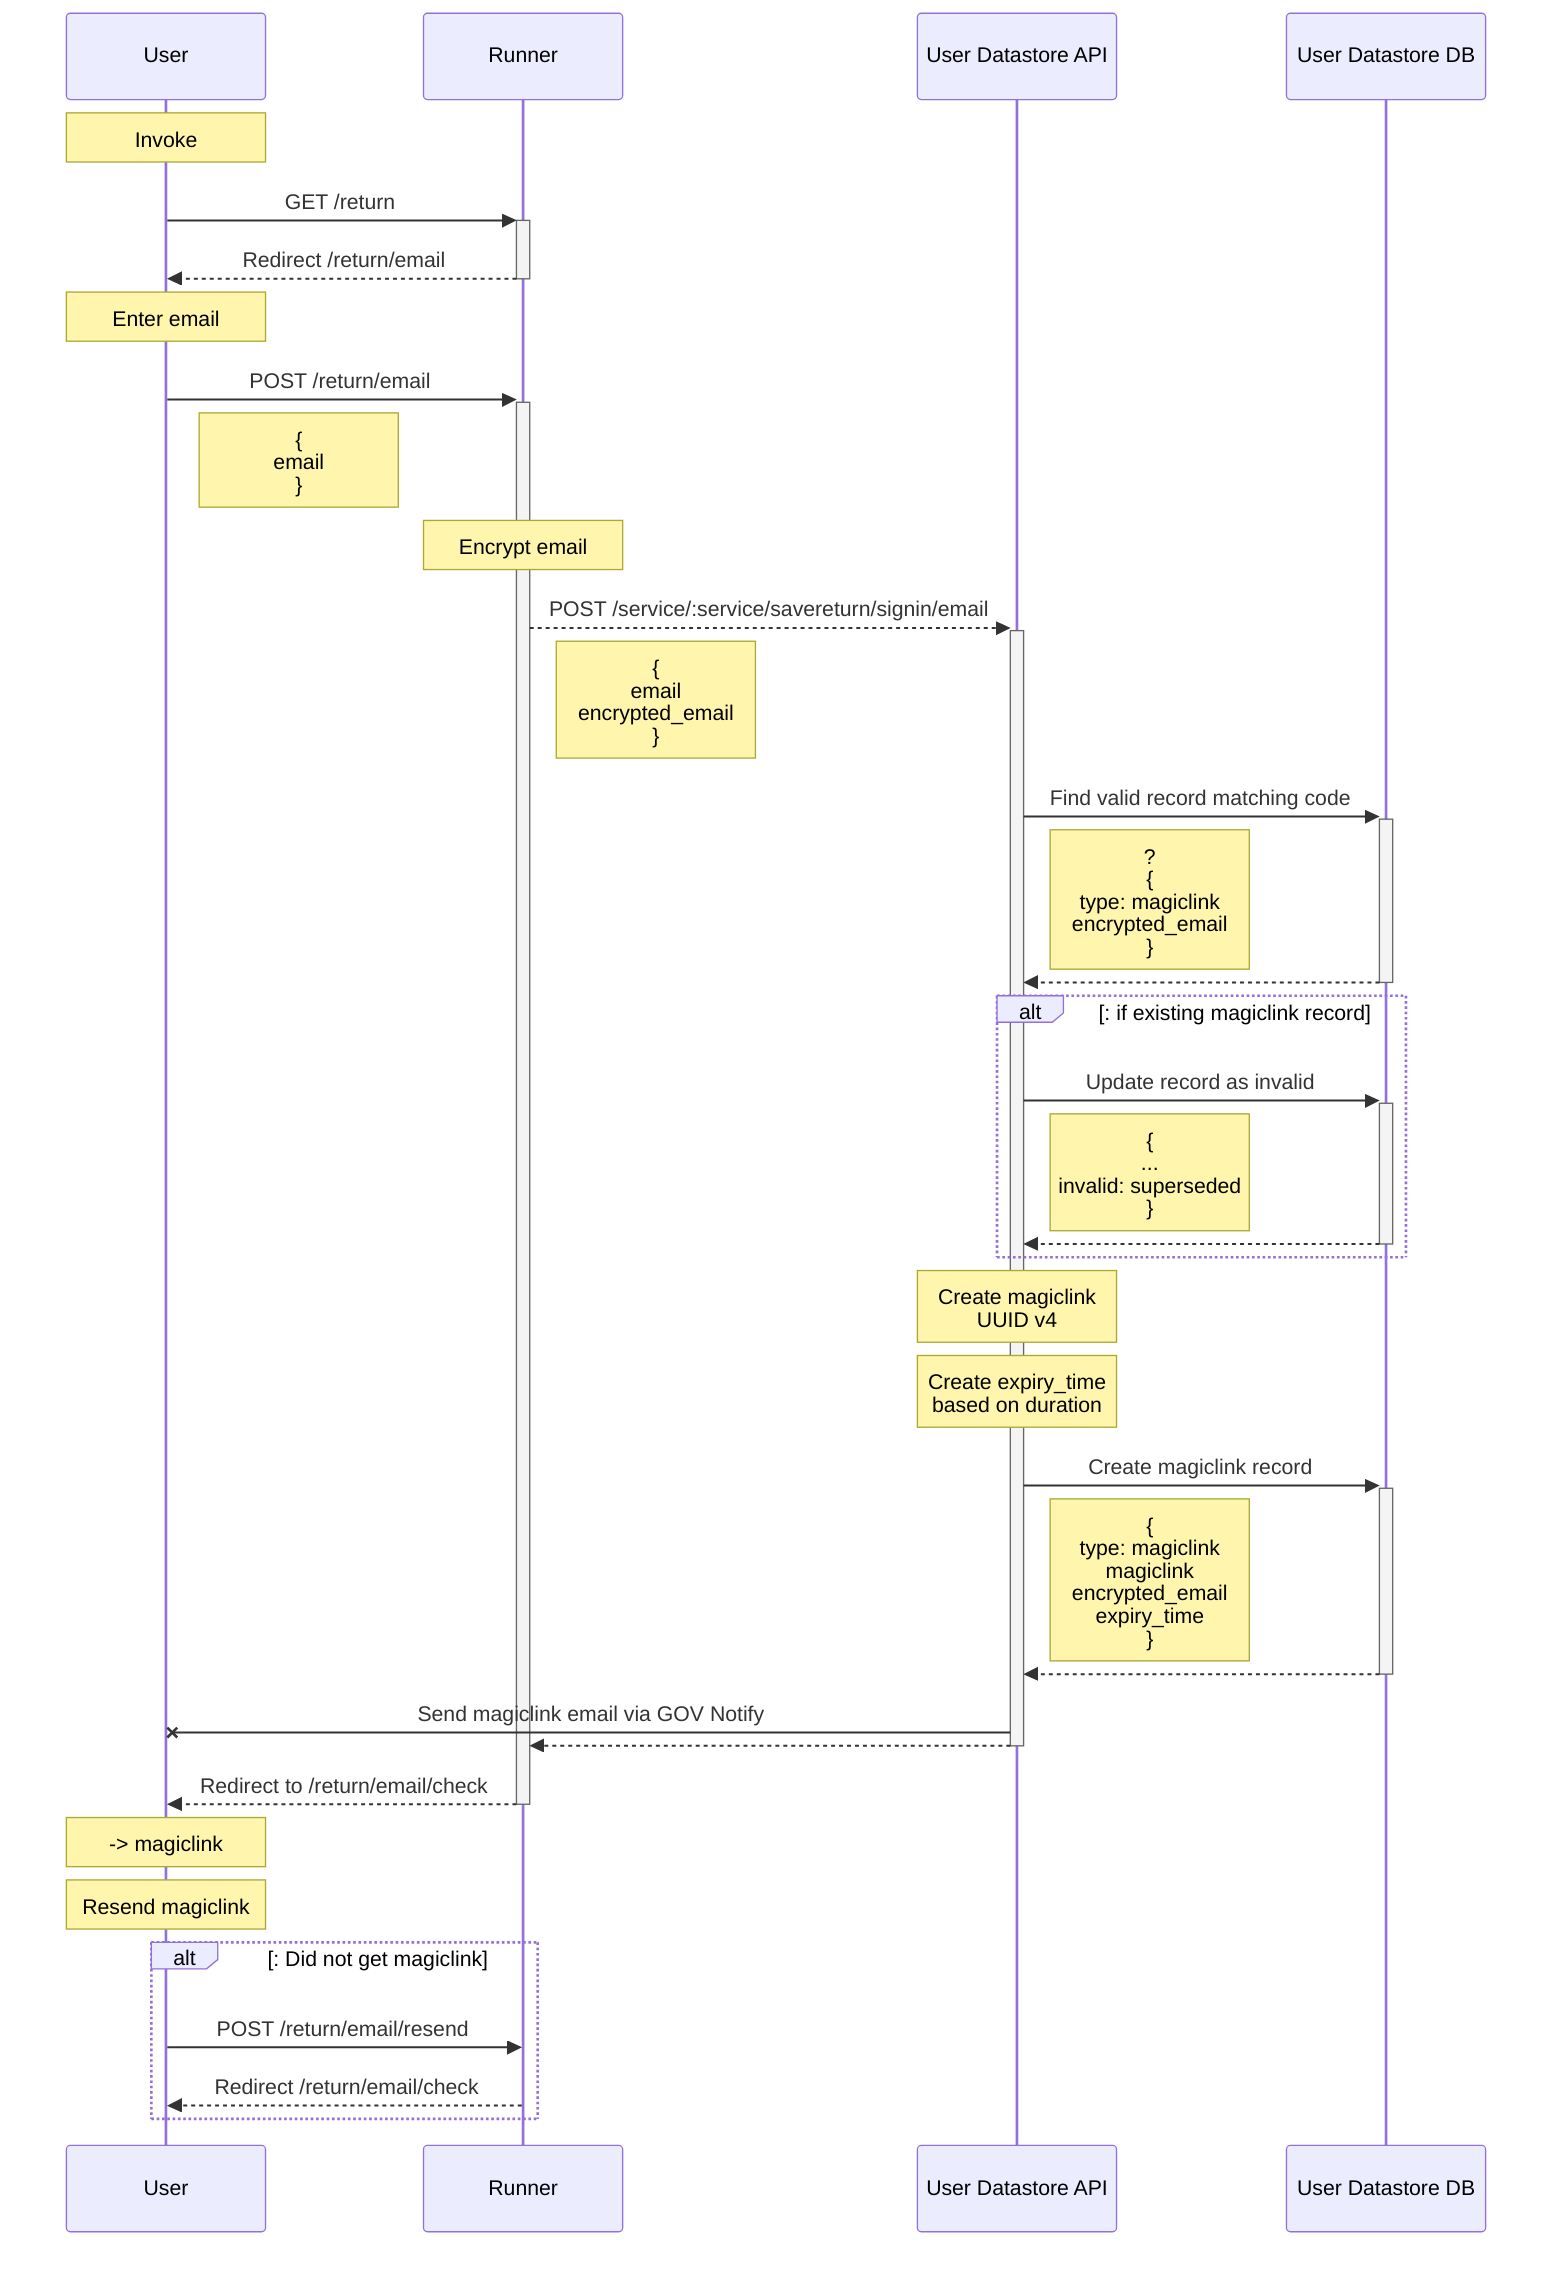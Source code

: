 sequenceDiagram

participant U as User

participant R as Runner

participant DS as User Datastore API

participant DB as User Datastore DB

Note over U: Invoke

U->>+R: GET /return

R-->>-U: Redirect /return/email

Note over U: Enter email

U->>+R: POST /return/email

Note right of U: {<br>email<br>}

Note over R: Encrypt email

R-->>+DS: POST /service/:service/savereturn/signin/email

Note right of R: {<br>email<br>encrypted_email<br>}

DS->>+DB: Find valid record matching code 

Note right of DS: ?<br>{<br>type: magiclink<br>encrypted_email<br>}

DB-->>-DS: 

alt: if existing magiclink record

DS->>+DB: Update record as invalid 

Note right of DS: {<br>...<br>invalid: superseded<br>}

DB-->>-DS: 

end

Note over DS: Create  magiclink<br>UUID v4

Note over DS: Create expiry_time<br>based on duration

DS->>+DB: Create magiclink record 

Note right of DS: { <br>type: magiclink<br>magiclink<br>encrypted_email<br>expiry_time<br> }

DB-->>-DS: 

DS-XU: Send magiclink email via GOV Notify 

DS-->>-R:  

R-->>-U:  Redirect to /return/email/check

Note over U: -> magiclink

Note over U: Resend magiclink

alt: Did not get magiclink

U->>R: POST /return/email/resend

R-->>U: Redirect /return/email/check

end